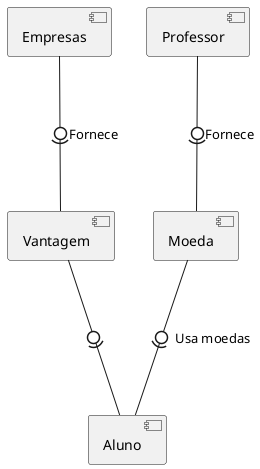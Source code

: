 @startuml
skinparam componentStyle uml2

[Empresas] as em
[Aluno] as al
[Professor] as pf
[Vantagem] as vt
[Moeda] as md

pf --0)- md: Fornece
md --0)- al: Usa moedas


em --0)- vt: Fornece
vt --0)- al


@enduml